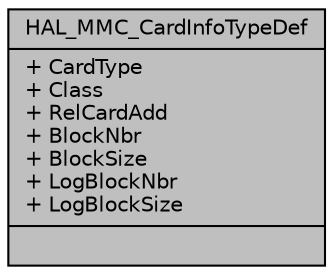 digraph "HAL_MMC_CardInfoTypeDef"
{
  edge [fontname="Helvetica",fontsize="10",labelfontname="Helvetica",labelfontsize="10"];
  node [fontname="Helvetica",fontsize="10",shape=record];
  Node1 [label="{HAL_MMC_CardInfoTypeDef\n|+ CardType\l+ Class\l+ RelCardAdd\l+ BlockNbr\l+ BlockSize\l+ LogBlockNbr\l+ LogBlockSize\l|}",height=0.2,width=0.4,color="black", fillcolor="grey75", style="filled", fontcolor="black"];
}
